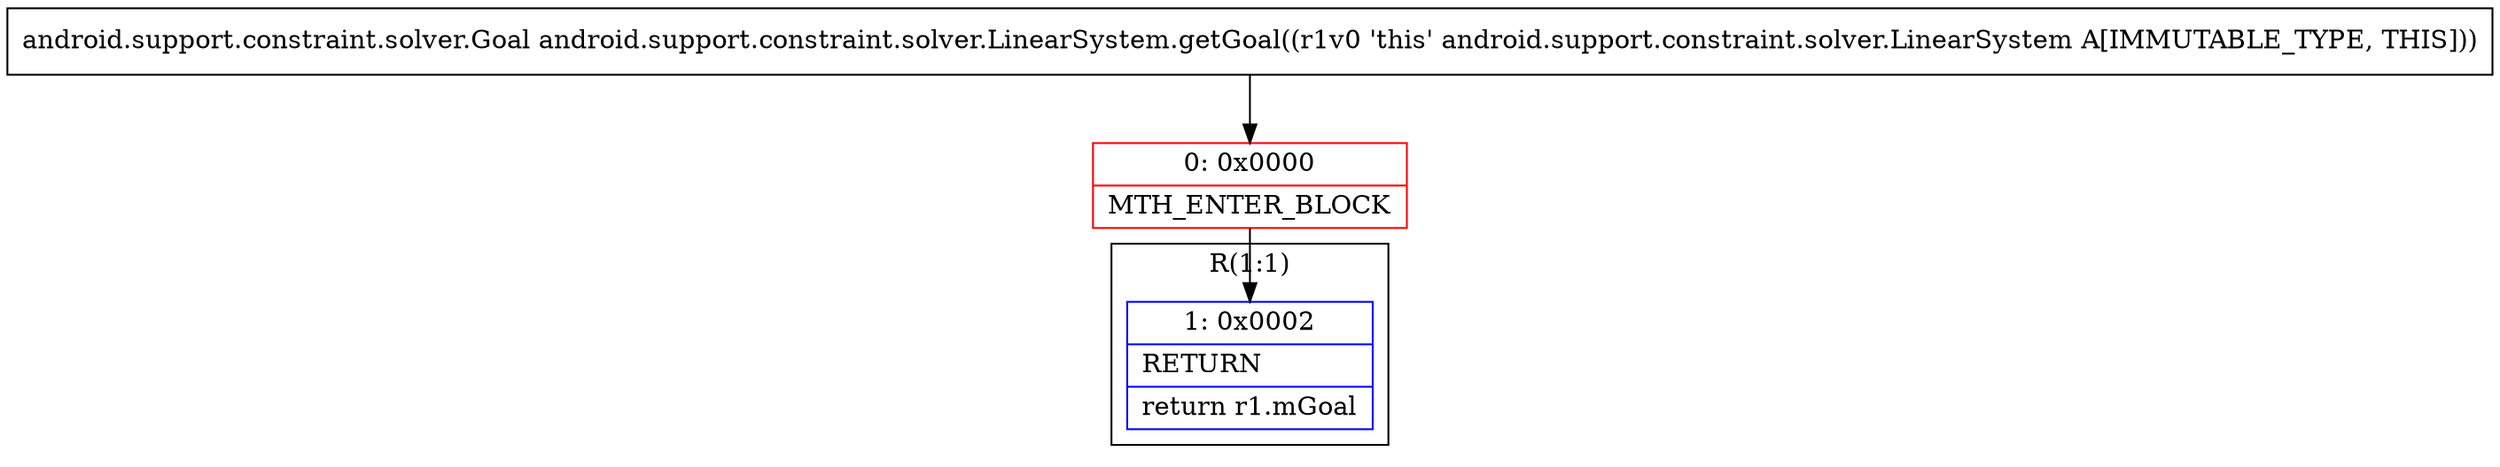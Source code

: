 digraph "CFG forandroid.support.constraint.solver.LinearSystem.getGoal()Landroid\/support\/constraint\/solver\/Goal;" {
subgraph cluster_Region_2028977037 {
label = "R(1:1)";
node [shape=record,color=blue];
Node_1 [shape=record,label="{1\:\ 0x0002|RETURN\l|return r1.mGoal\l}"];
}
Node_0 [shape=record,color=red,label="{0\:\ 0x0000|MTH_ENTER_BLOCK\l}"];
MethodNode[shape=record,label="{android.support.constraint.solver.Goal android.support.constraint.solver.LinearSystem.getGoal((r1v0 'this' android.support.constraint.solver.LinearSystem A[IMMUTABLE_TYPE, THIS])) }"];
MethodNode -> Node_0;
Node_0 -> Node_1;
}

